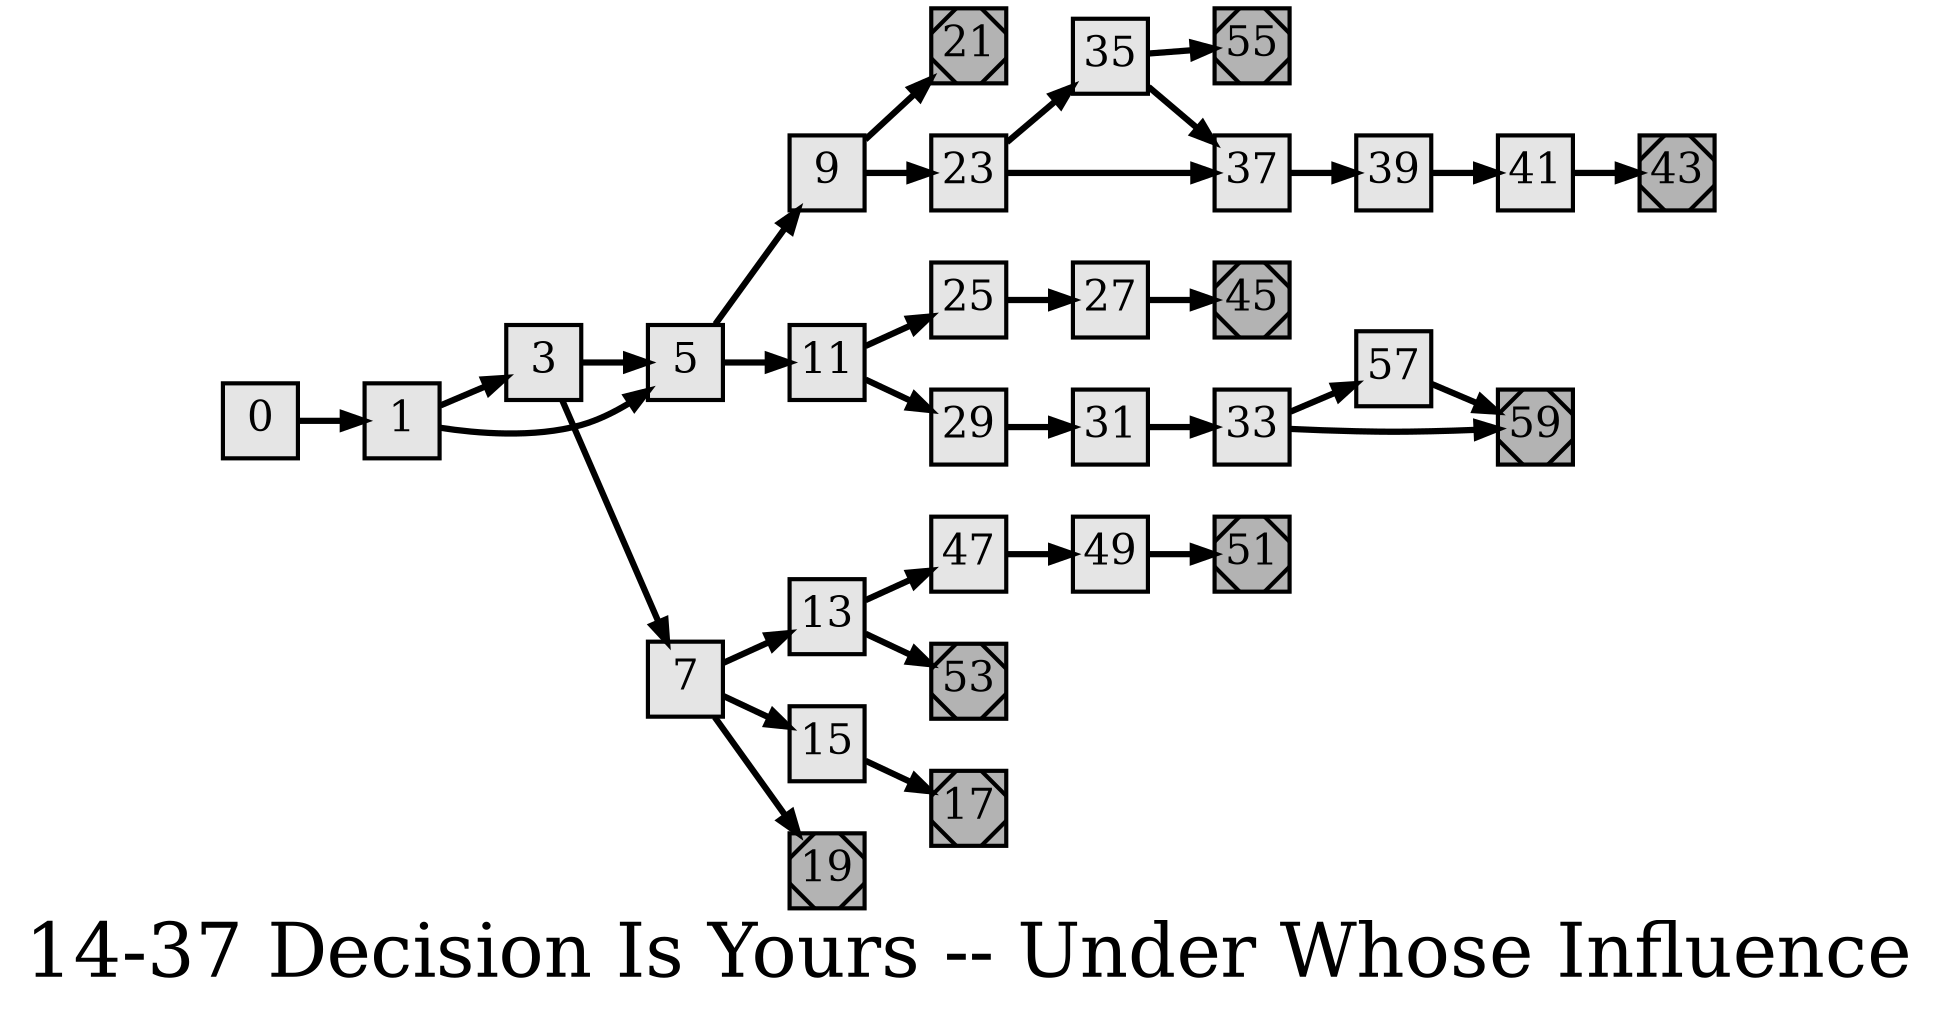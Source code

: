 digraph g{
  graph [ label="14-37 Decision Is Yours -- Under Whose Influence" rankdir=LR, ordering=out, fontsize=36, nodesep="0.35", ranksep="0.45"];
  node  [shape=rect, penwidth=2, fontsize=20, style=filled, fillcolor=grey90, margin="0,0", labelfloat=true, regular=true, fixedsize=true];
  edge  [labelfloat=true, penwidth=3, fontsize=12];
  // ---;
  // group  : Katz;
  // id     : 14-37;
  // gbid   : 740;
  // series : Decision Is Yours, The;
  // title  : Under Whose Influence?;
  // author : Judy Laik;
  // credit:;
  // - name : Jeremy Douglass;
  // role : encoder;
  // date : 2017-04-16;
  // render:;
  // - name   : small;
  // styles : gvStyles-small.txt;
  // engine : dot;
  // comment: >;
  
  // ---;
  
  // From | To | Label;
  
  0 -> 1;
  1 -> 3;
  1 -> 5;
  3 -> 5;
  3 -> 7;
  5 -> 9;
  5 -> 11;
  7 -> 13;
  7 -> 15;
  7 -> 19;
  9 -> 21;
  9 -> 23;
  11 -> 25;
  11 -> 29;
  13 -> 47;
  13 -> 53;
  15 -> 17;
  17	[ xlabel="E", shape=Msquare, fontsize=20, fillcolor=grey70, xlabel="" ];
  19	[ xlabel="E", shape=Msquare, fontsize=20, fillcolor=grey70, xlabel="" ];
  21	[ xlabel="E", shape=Msquare, fontsize=20, fillcolor=grey70, xlabel="" ];
  23 -> 35;
  23 -> 37;
  25 -> 27;
  27 -> 45;
  29 -> 31;
  31 -> 33;
  33 -> 57;
  33 -> 59;
  35 -> 55;
  35 -> 37;
  37 -> 39;
  39 -> 41;
  41 -> 43;
  43	[ xlabel="E", shape=Msquare, fontsize=20, fillcolor=grey70, xlabel="" ];
  45	[ xlabel="E", shape=Msquare, fontsize=20, fillcolor=grey70, xlabel="" ];
  47 -> 49;
  49 -> 51;
  51	[ xlabel="E", shape=Msquare, fontsize=20, fillcolor=grey70, xlabel="" ];
  53	[ xlabel="E", shape=Msquare, fontsize=20, fillcolor=grey70, xlabel="" ];
  55	[ xlabel="E", shape=Msquare, fontsize=20, fillcolor=grey70, xlabel="" ];
  57 -> 59;
  59	[ xlabel="E", shape=Msquare, fontsize=20, fillcolor=grey70, xlabel="" ];
}


